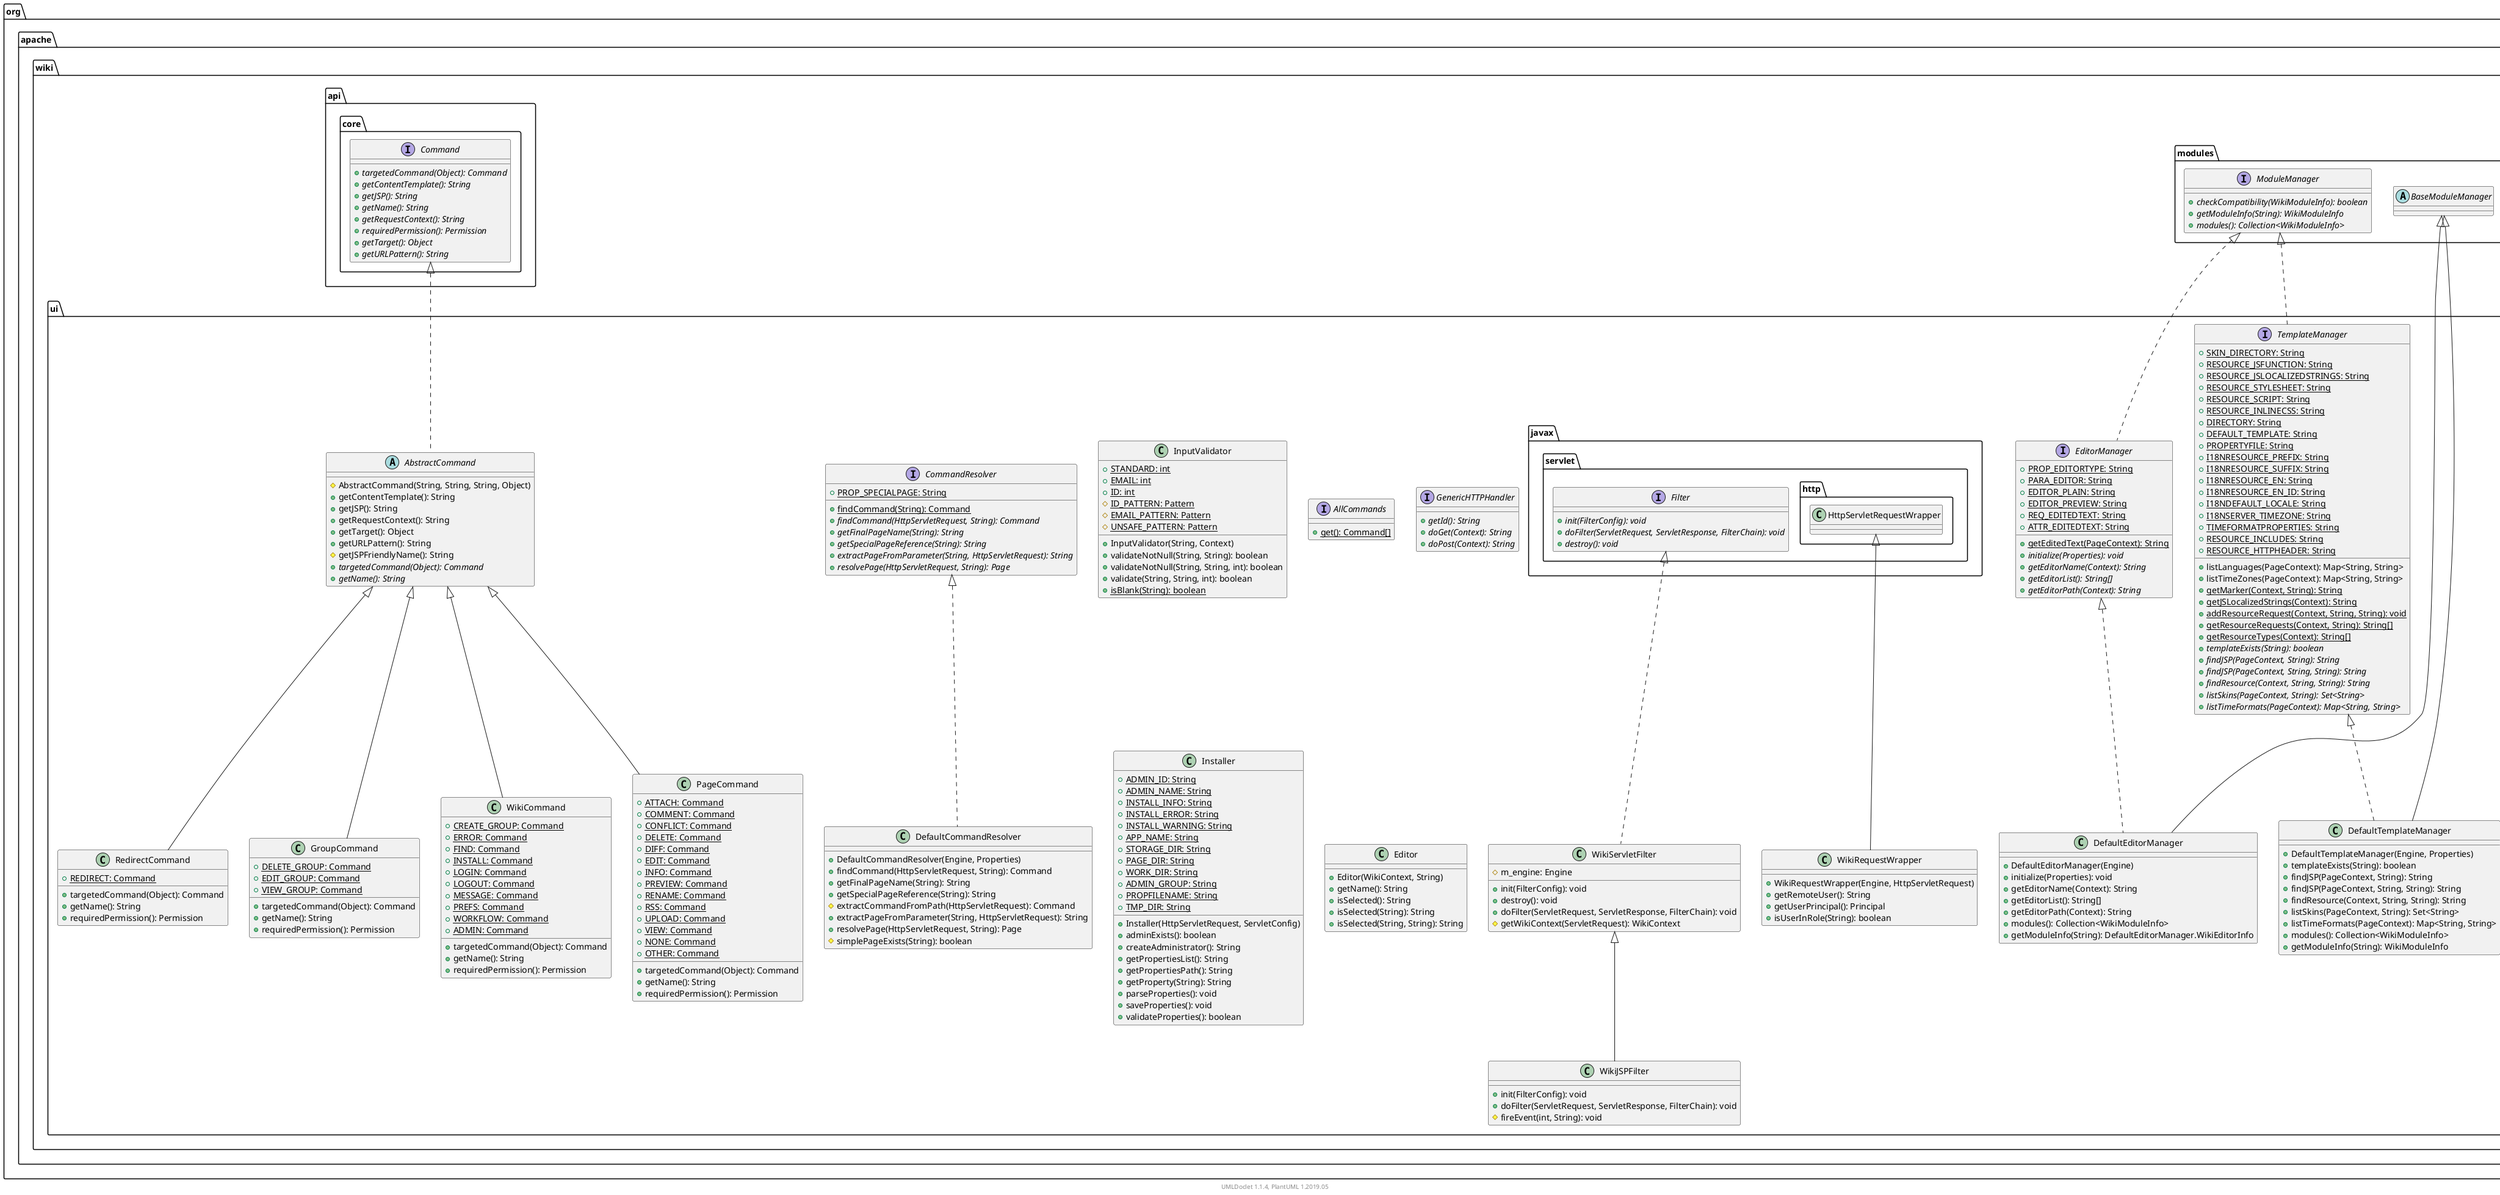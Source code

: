 @startuml

    namespace org.apache.wiki.ui {

        class WikiCommand [[WikiCommand.html]] {
            {static} +CREATE_GROUP: Command
            {static} +ERROR: Command
            {static} +FIND: Command
            {static} +INSTALL: Command
            {static} +LOGIN: Command
            {static} +LOGOUT: Command
            {static} +MESSAGE: Command
            {static} +PREFS: Command
            {static} +WORKFLOW: Command
            {static} +ADMIN: Command
            +targetedCommand(Object): Command
            +getName(): String
            +requiredPermission(): Permission
        }

        interface EditorManager [[EditorManager.html]] {
            {static} +PROP_EDITORTYPE: String
            {static} +PARA_EDITOR: String
            {static} +EDITOR_PLAIN: String
            {static} +EDITOR_PREVIEW: String
            {static} +REQ_EDITEDTEXT: String
            {static} +ATTR_EDITEDTEXT: String
            {static} +getEditedText(PageContext): String
            {abstract} +initialize(Properties): void
            {abstract} +getEditorName(Context): String
            {abstract} +getEditorList(): String[]
            {abstract} +getEditorPath(Context): String
        }

        class InputValidator [[InputValidator.html]] {
            {static} +STANDARD: int
            {static} +EMAIL: int
            {static} +ID: int
            {static} #ID_PATTERN: Pattern
            {static} #EMAIL_PATTERN: Pattern
            {static} #UNSAFE_PATTERN: Pattern
            +InputValidator(String, Context)
            +validateNotNull(String, String): boolean
            +validateNotNull(String, String, int): boolean
            +validate(String, String, int): boolean
            {static} +isBlank(String): boolean
        }

        class DefaultCommandResolver [[DefaultCommandResolver.html]] {
            +DefaultCommandResolver(Engine, Properties)
            +findCommand(HttpServletRequest, String): Command
            +getFinalPageName(String): String
            +getSpecialPageReference(String): String
            #extractCommandFromPath(HttpServletRequest): Command
            +extractPageFromParameter(String, HttpServletRequest): String
            +resolvePage(HttpServletRequest, String): Page
            #simplePageExists(String): boolean
        }

        class PageCommand [[PageCommand.html]] {
            {static} +ATTACH: Command
            {static} +COMMENT: Command
            {static} +CONFLICT: Command
            {static} +DELETE: Command
            {static} +DIFF: Command
            {static} +EDIT: Command
            {static} +INFO: Command
            {static} +PREVIEW: Command
            {static} +RENAME: Command
            {static} +RSS: Command
            {static} +UPLOAD: Command
            {static} +VIEW: Command
            {static} +NONE: Command
            {static} +OTHER: Command
            +targetedCommand(Object): Command
            +getName(): String
            +requiredPermission(): Permission
        }

        class WikiServletFilter [[WikiServletFilter.html]] {
            #m_engine: Engine
            +init(FilterConfig): void
            +destroy(): void
            +doFilter(ServletRequest, ServletResponse, FilterChain): void
            #getWikiContext(ServletRequest): WikiContext
        }

        class RedirectCommand [[RedirectCommand.html]] {
            {static} +REDIRECT: Command
            +targetedCommand(Object): Command
            +getName(): String
            +requiredPermission(): Permission
        }

        interface CommandResolver [[CommandResolver.html]] {
            {static} +PROP_SPECIALPAGE: String
            {static} +findCommand(String): Command
            {abstract} +findCommand(HttpServletRequest, String): Command
            {abstract} +getFinalPageName(String): String
            {abstract} +getSpecialPageReference(String): String
            {abstract} +extractPageFromParameter(String, HttpServletRequest): String
            {abstract} +resolvePage(HttpServletRequest, String): Page
        }

        class GroupCommand [[GroupCommand.html]] {
            {static} +DELETE_GROUP: Command
            {static} +EDIT_GROUP: Command
            {static} +VIEW_GROUP: Command
            +targetedCommand(Object): Command
            +getName(): String
            +requiredPermission(): Permission
        }

        interface AllCommands [[AllCommands.html]] {
            {static} +get(): Command[]
        }

        class WikiJSPFilter [[WikiJSPFilter.html]] {
            +init(FilterConfig): void
            +doFilter(ServletRequest, ServletResponse, FilterChain): void
            #fireEvent(int, String): void
        }

        class WikiRequestWrapper [[WikiRequestWrapper.html]] {
            +WikiRequestWrapper(Engine, HttpServletRequest)
            +getRemoteUser(): String
            +getUserPrincipal(): Principal
            +isUserInRole(String): boolean
        }

        interface TemplateManager [[TemplateManager.html]] {
            {static} +SKIN_DIRECTORY: String
            {static} +RESOURCE_JSFUNCTION: String
            {static} +RESOURCE_JSLOCALIZEDSTRINGS: String
            {static} +RESOURCE_STYLESHEET: String
            {static} +RESOURCE_SCRIPT: String
            {static} +RESOURCE_INLINECSS: String
            {static} +DIRECTORY: String
            {static} +DEFAULT_TEMPLATE: String
            {static} +PROPERTYFILE: String
            {static} +I18NRESOURCE_PREFIX: String
            {static} +I18NRESOURCE_SUFFIX: String
            {static} +I18NRESOURCE_EN: String
            {static} +I18NRESOURCE_EN_ID: String
            {static} +I18NDEFAULT_LOCALE: String
            {static} +I18NSERVER_TIMEZONE: String
            {static} +TIMEFORMATPROPERTIES: String
            {static} +RESOURCE_INCLUDES: String
            {static} +RESOURCE_HTTPHEADER: String
            +listLanguages(PageContext): Map<String, String>
            +listTimeZones(PageContext): Map<String, String>
            {static} +getMarker(Context, String): String
            {static} +getJSLocalizedStrings(Context): String
            {static} +addResourceRequest(Context, String, String): void
            {static} +getResourceRequests(Context, String): String[]
            {static} +getResourceTypes(Context): String[]
            {abstract} +templateExists(String): boolean
            {abstract} +findJSP(PageContext, String): String
            {abstract} +findJSP(PageContext, String, String): String
            {abstract} +findResource(Context, String, String): String
            {abstract} +listSkins(PageContext, String): Set<String>
            {abstract} +listTimeFormats(PageContext): Map<String, String>
        }

        interface GenericHTTPHandler [[GenericHTTPHandler.html]] {
            {abstract} +getId(): String
            {abstract} +doGet(Context): String
            {abstract} +doPost(Context): String
        }

        class DefaultEditorManager [[DefaultEditorManager.html]] {
            +DefaultEditorManager(Engine)
            +initialize(Properties): void
            +getEditorName(Context): String
            +getEditorList(): String[]
            +getEditorPath(Context): String
            +modules(): Collection<WikiModuleInfo>
            +getModuleInfo(String): DefaultEditorManager.WikiEditorInfo
        }

        class DefaultTemplateManager [[DefaultTemplateManager.html]] {
            +DefaultTemplateManager(Engine, Properties)
            +templateExists(String): boolean
            +findJSP(PageContext, String): String
            +findJSP(PageContext, String, String): String
            +findResource(Context, String, String): String
            +listSkins(PageContext, String): Set<String>
            +listTimeFormats(PageContext): Map<String, String>
            +modules(): Collection<WikiModuleInfo>
            +getModuleInfo(String): WikiModuleInfo
        }

        abstract class AbstractCommand [[AbstractCommand.html]] {
            #AbstractCommand(String, String, String, Object)
            +getContentTemplate(): String
            +getJSP(): String
            +getRequestContext(): String
            +getTarget(): Object
            +getURLPattern(): String
            #getJSPFriendlyName(): String
            {abstract} +targetedCommand(Object): Command
            {abstract} +getName(): String
        }

        class Installer [[Installer.html]] {
            {static} +ADMIN_ID: String
            {static} +ADMIN_NAME: String
            {static} +INSTALL_INFO: String
            {static} +INSTALL_ERROR: String
            {static} +INSTALL_WARNING: String
            {static} +APP_NAME: String
            {static} +STORAGE_DIR: String
            {static} +PAGE_DIR: String
            {static} +WORK_DIR: String
            {static} +ADMIN_GROUP: String
            {static} +PROPFILENAME: String
            {static} +TMP_DIR: String
            +Installer(HttpServletRequest, ServletConfig)
            +adminExists(): boolean
            +createAdministrator(): String
            +getPropertiesList(): String
            +getPropertiesPath(): String
            +getProperty(String): String
            +parseProperties(): void
            +saveProperties(): void
            +validateProperties(): boolean
        }

        class Editor [[Editor.html]] {
            +Editor(WikiContext, String)
            +getName(): String
            +isSelected(): String
            +isSelected(String): String
            +isSelected(String, String): String
        }

        AbstractCommand <|-- WikiCommand

        interface org.apache.wiki.modules.ModuleManager {
            {abstract} +checkCompatibility(WikiModuleInfo): boolean
            {abstract} +getModuleInfo(String): WikiModuleInfo
            {abstract} +modules(): Collection<WikiModuleInfo>
        }
        org.apache.wiki.modules.ModuleManager <|.. EditorManager

        CommandResolver <|.. DefaultCommandResolver

        AbstractCommand <|-- PageCommand

        interface javax.servlet.Filter {
            {abstract} +init(FilterConfig): void
            {abstract} +doFilter(ServletRequest, ServletResponse, FilterChain): void
            {abstract} +destroy(): void
        }
        javax.servlet.Filter <|.. WikiServletFilter

        AbstractCommand <|-- RedirectCommand

        AbstractCommand <|-- GroupCommand

        WikiServletFilter <|-- WikiJSPFilter

        class javax.servlet.http.HttpServletRequestWrapper
        javax.servlet.http.HttpServletRequestWrapper <|-- WikiRequestWrapper

        org.apache.wiki.modules.ModuleManager <|.. TemplateManager

        abstract class org.apache.wiki.modules.BaseModuleManager
        org.apache.wiki.modules.BaseModuleManager <|-- DefaultEditorManager

        EditorManager <|.. DefaultEditorManager

        org.apache.wiki.modules.BaseModuleManager <|-- DefaultTemplateManager

        TemplateManager <|.. DefaultTemplateManager

        interface org.apache.wiki.api.core.Command {
            {abstract} +targetedCommand(Object): Command
            {abstract} +getContentTemplate(): String
            {abstract} +getJSP(): String
            {abstract} +getName(): String
            {abstract} +getRequestContext(): String
            {abstract} +requiredPermission(): Permission
            {abstract} +getTarget(): Object
            {abstract} +getURLPattern(): String
        }
        org.apache.wiki.api.core.Command <|.. AbstractCommand

    }


    center footer UMLDoclet 1.1.4, PlantUML 1.2019.05
@enduml
